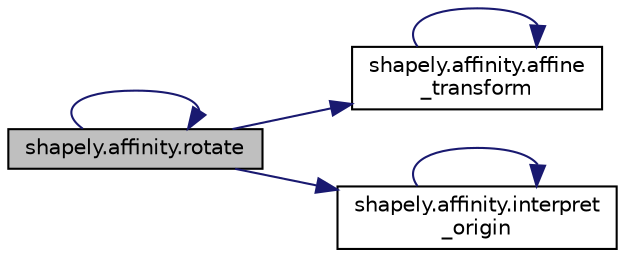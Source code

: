 digraph "shapely.affinity.rotate"
{
 // LATEX_PDF_SIZE
  edge [fontname="Helvetica",fontsize="10",labelfontname="Helvetica",labelfontsize="10"];
  node [fontname="Helvetica",fontsize="10",shape=record];
  rankdir="LR";
  Node1 [label="shapely.affinity.rotate",height=0.2,width=0.4,color="black", fillcolor="grey75", style="filled", fontcolor="black",tooltip=" "];
  Node1 -> Node2 [color="midnightblue",fontsize="10",style="solid",fontname="Helvetica"];
  Node2 [label="shapely.affinity.affine\l_transform",height=0.2,width=0.4,color="black", fillcolor="white", style="filled",URL="$d1/d39/namespaceshapely_1_1affinity.html#acdde8225c7a319feea21e28e879e9069",tooltip=" "];
  Node2 -> Node2 [color="midnightblue",fontsize="10",style="solid",fontname="Helvetica"];
  Node1 -> Node3 [color="midnightblue",fontsize="10",style="solid",fontname="Helvetica"];
  Node3 [label="shapely.affinity.interpret\l_origin",height=0.2,width=0.4,color="black", fillcolor="white", style="filled",URL="$d1/d39/namespaceshapely_1_1affinity.html#a18e57d283665b042cc701d1aa622f597",tooltip=" "];
  Node3 -> Node3 [color="midnightblue",fontsize="10",style="solid",fontname="Helvetica"];
  Node1 -> Node1 [color="midnightblue",fontsize="10",style="solid",fontname="Helvetica"];
}
